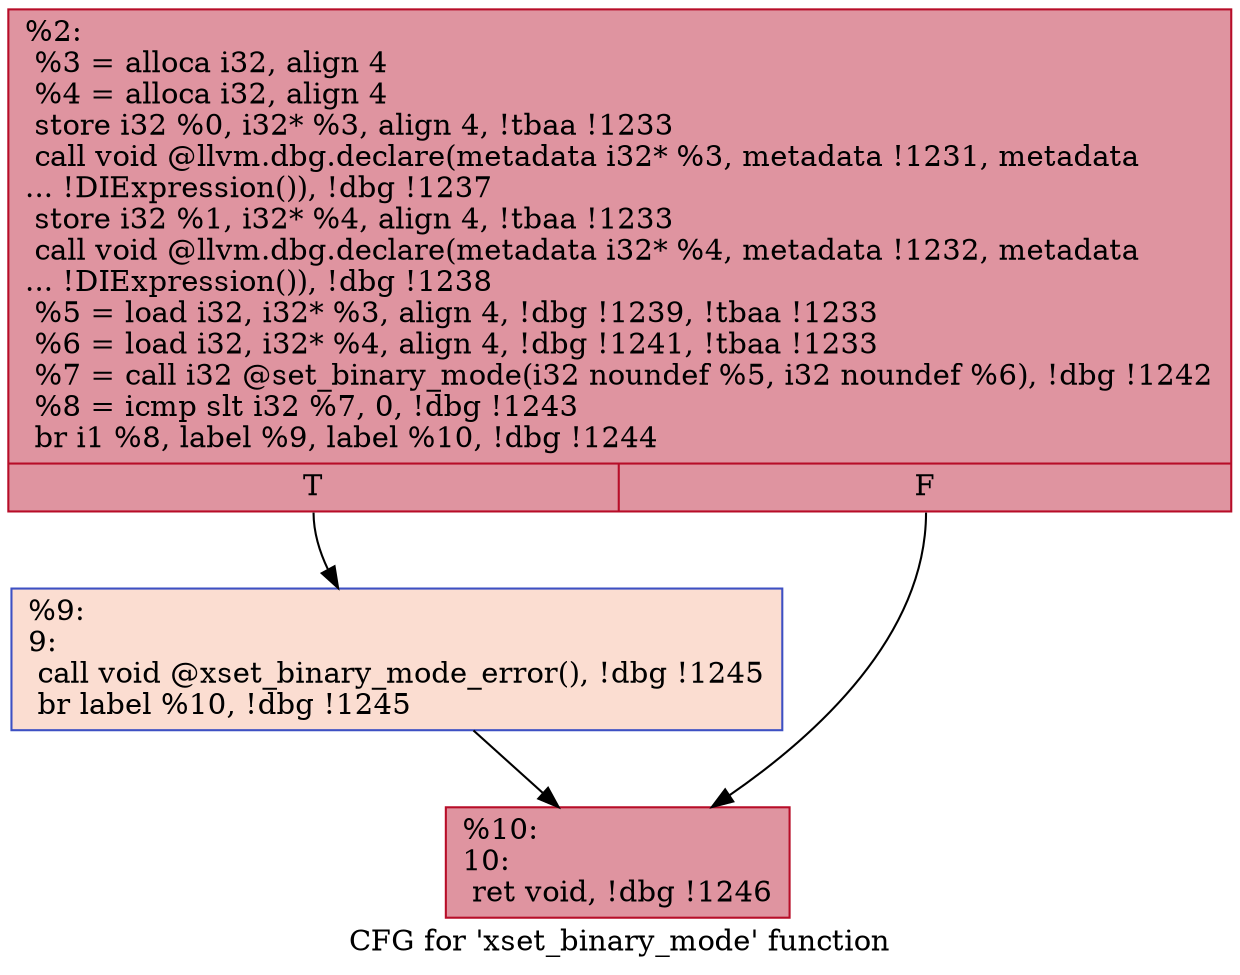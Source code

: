 digraph "CFG for 'xset_binary_mode' function" {
	label="CFG for 'xset_binary_mode' function";

	Node0xb72410 [shape=record,color="#b70d28ff", style=filled, fillcolor="#b70d2870",label="{%2:\l  %3 = alloca i32, align 4\l  %4 = alloca i32, align 4\l  store i32 %0, i32* %3, align 4, !tbaa !1233\l  call void @llvm.dbg.declare(metadata i32* %3, metadata !1231, metadata\l... !DIExpression()), !dbg !1237\l  store i32 %1, i32* %4, align 4, !tbaa !1233\l  call void @llvm.dbg.declare(metadata i32* %4, metadata !1232, metadata\l... !DIExpression()), !dbg !1238\l  %5 = load i32, i32* %3, align 4, !dbg !1239, !tbaa !1233\l  %6 = load i32, i32* %4, align 4, !dbg !1241, !tbaa !1233\l  %7 = call i32 @set_binary_mode(i32 noundef %5, i32 noundef %6), !dbg !1242\l  %8 = icmp slt i32 %7, 0, !dbg !1243\l  br i1 %8, label %9, label %10, !dbg !1244\l|{<s0>T|<s1>F}}"];
	Node0xb72410:s0 -> Node0xb72460;
	Node0xb72410:s1 -> Node0xb724b0;
	Node0xb72460 [shape=record,color="#3d50c3ff", style=filled, fillcolor="#f7b39670",label="{%9:\l9:                                                \l  call void @xset_binary_mode_error(), !dbg !1245\l  br label %10, !dbg !1245\l}"];
	Node0xb72460 -> Node0xb724b0;
	Node0xb724b0 [shape=record,color="#b70d28ff", style=filled, fillcolor="#b70d2870",label="{%10:\l10:                                               \l  ret void, !dbg !1246\l}"];
}
